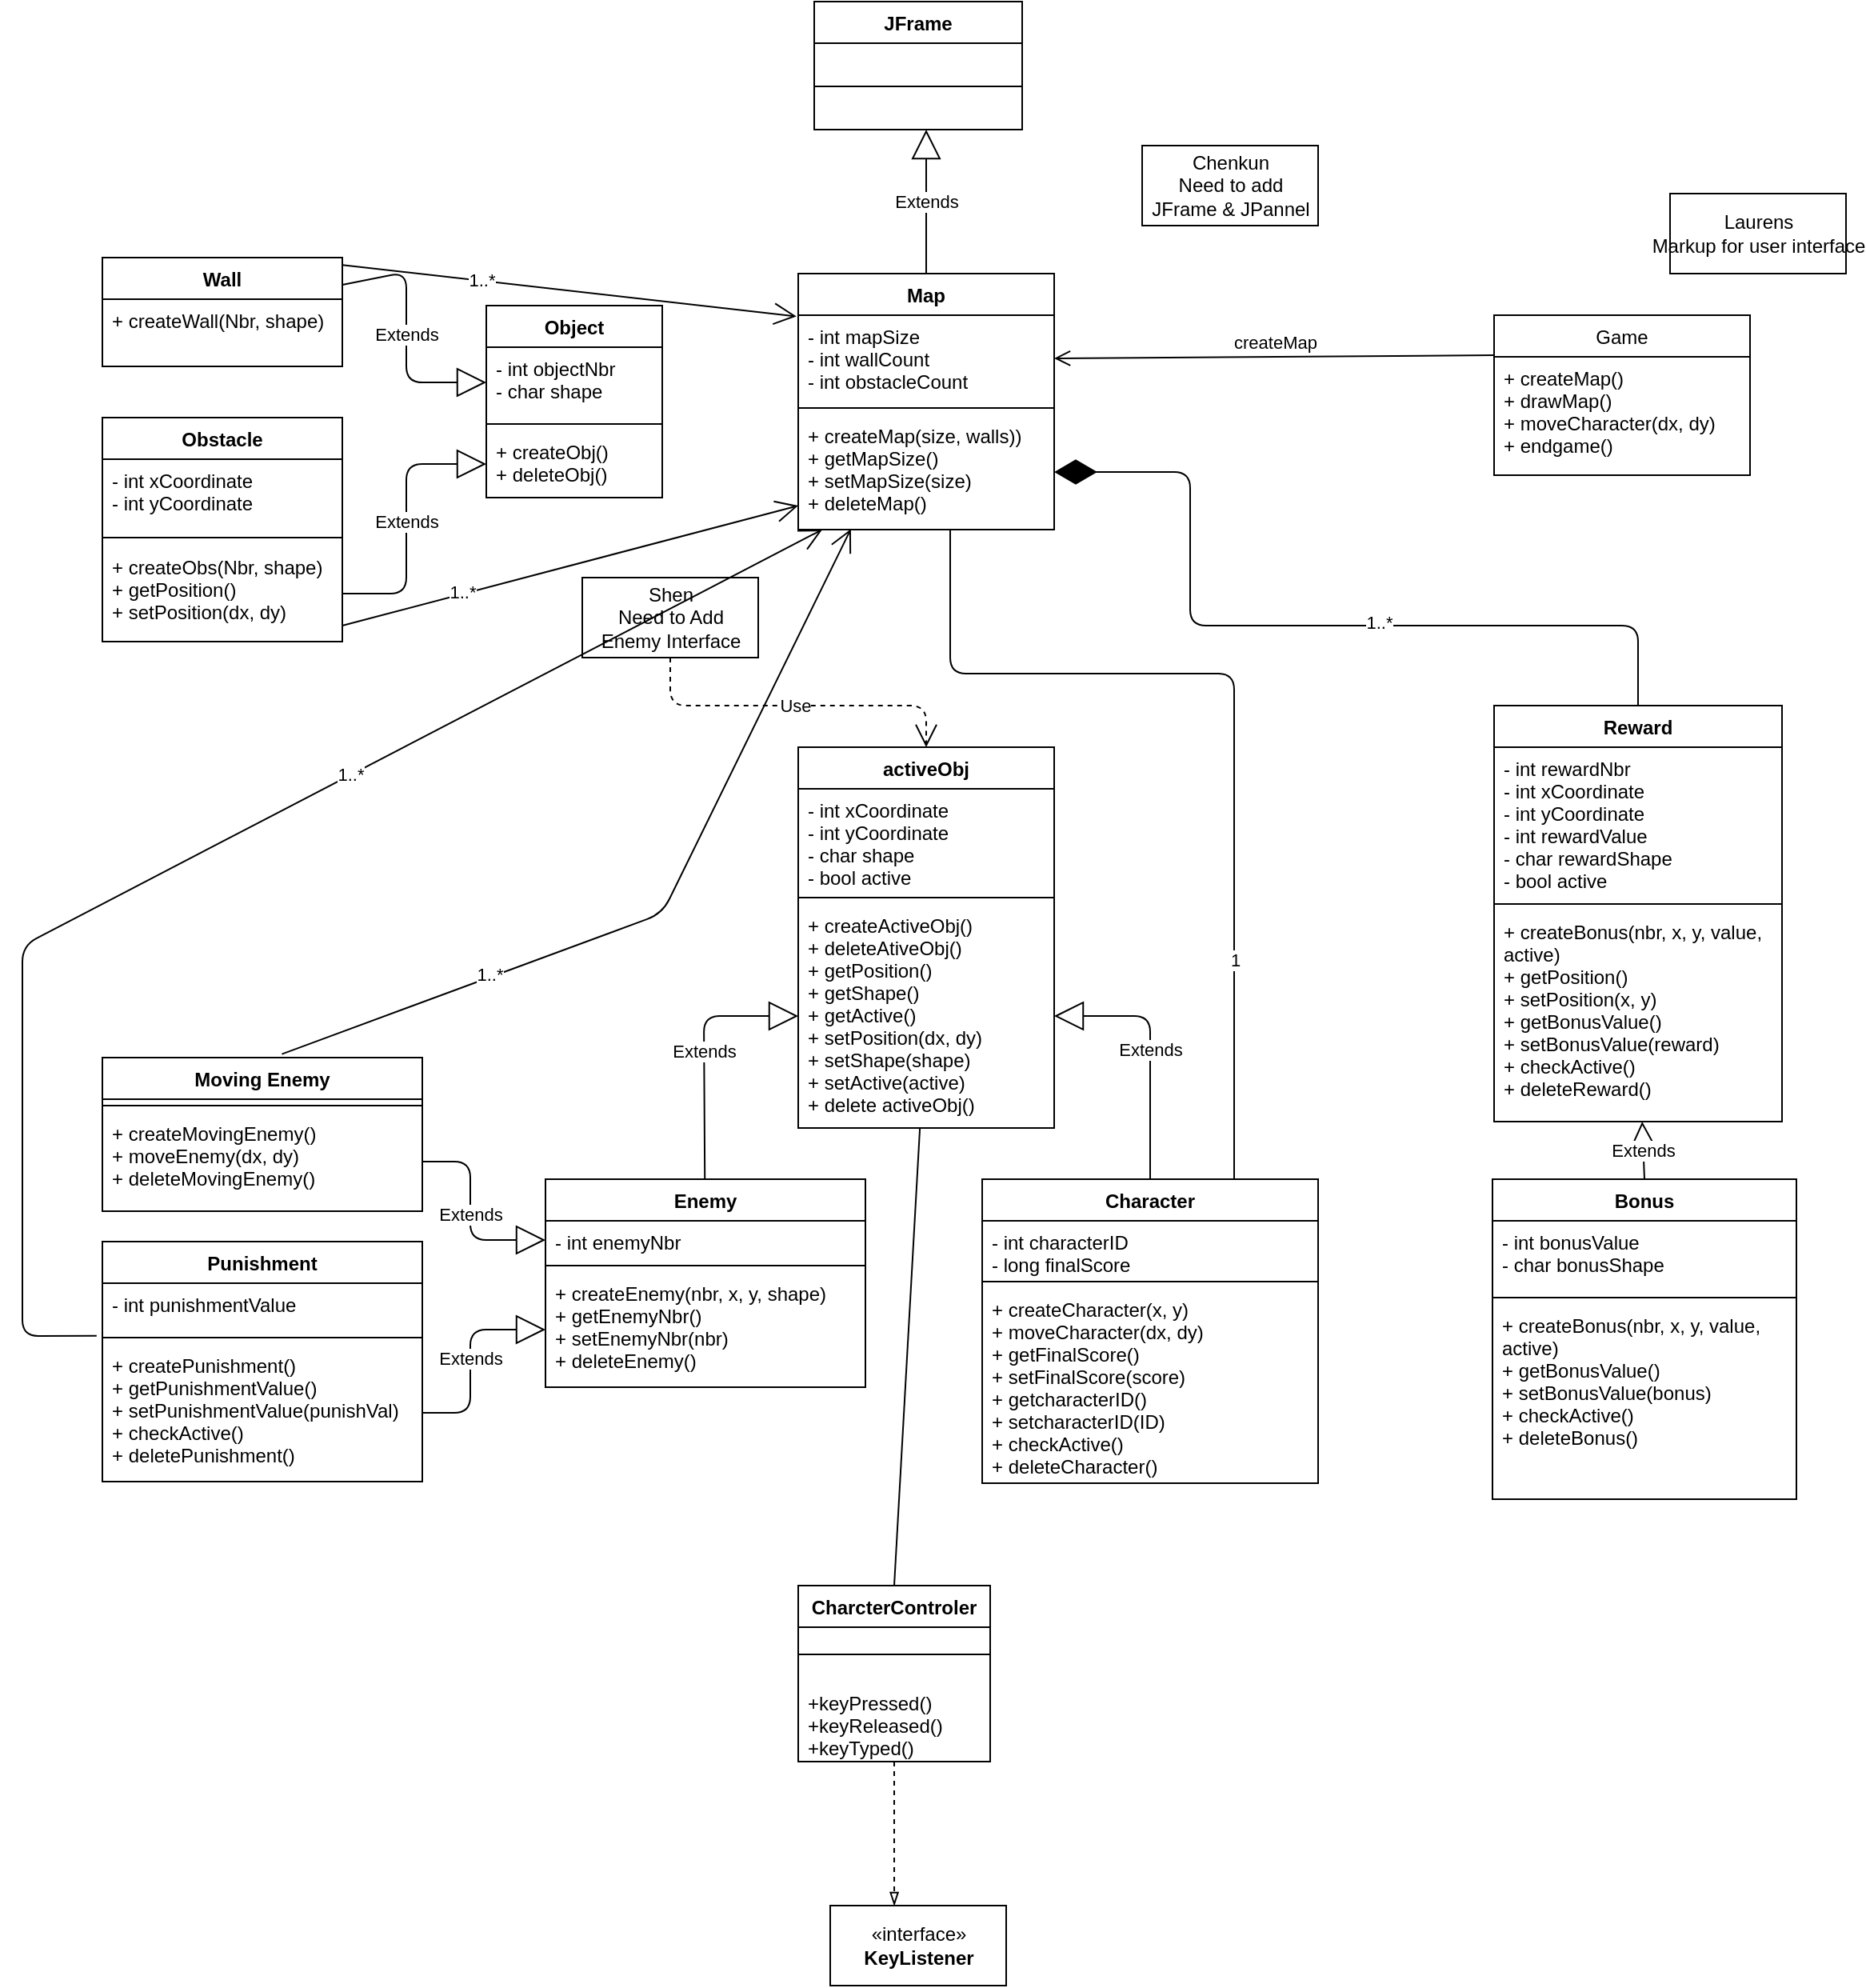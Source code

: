 <mxfile version="14.1.8" type="device" pages="3"><diagram name="Class Diagram" id="e7e014a7-5840-1c2e-5031-d8a46d1fe8dd"><mxGraphModel dx="2719" dy="1721" grid="1" gridSize="10" guides="1" tooltips="1" connect="1" arrows="1" fold="1" page="1" pageScale="1" pageWidth="1169" pageHeight="826" background="#ffffff" math="0" shadow="0"><root><mxCell id="0"/><mxCell id="1" parent="0"/><mxCell id="x0bmQfRMsFDAu_mOCBjh-41" value="Character" style="swimlane;fontStyle=1;align=center;verticalAlign=top;childLayout=stackLayout;horizontal=1;startSize=26;horizontalStack=0;resizeParent=1;resizeParentMax=0;resizeLast=0;collapsible=1;marginBottom=0;" parent="1" vertex="1"><mxGeometry x="560" y="616" width="210" height="190" as="geometry"/></mxCell><mxCell id="x0bmQfRMsFDAu_mOCBjh-42" value="- int characterID&#10;- long finalScore" style="text;strokeColor=none;fillColor=none;align=left;verticalAlign=top;spacingLeft=4;spacingRight=4;overflow=hidden;rotatable=0;points=[[0,0.5],[1,0.5]];portConstraint=eastwest;" parent="x0bmQfRMsFDAu_mOCBjh-41" vertex="1"><mxGeometry y="26" width="210" height="34" as="geometry"/></mxCell><mxCell id="x0bmQfRMsFDAu_mOCBjh-43" value="" style="line;strokeWidth=1;fillColor=none;align=left;verticalAlign=middle;spacingTop=-1;spacingLeft=3;spacingRight=3;rotatable=0;labelPosition=right;points=[];portConstraint=eastwest;" parent="x0bmQfRMsFDAu_mOCBjh-41" vertex="1"><mxGeometry y="60" width="210" height="8" as="geometry"/></mxCell><mxCell id="x0bmQfRMsFDAu_mOCBjh-44" value="+ createCharacter(x, y)&#10;+ moveCharacter(dx, dy)&#10;+ getFinalScore()&#10;+ setFinalScore(score)&#10;+ getcharacterID()&#10;+ setcharacterID(ID)&#10;+ checkActive()&#10;+ deleteCharacter()&#10;" style="text;strokeColor=none;fillColor=none;align=left;verticalAlign=top;spacingLeft=4;spacingRight=4;overflow=hidden;rotatable=0;points=[[0,0.5],[1,0.5]];portConstraint=eastwest;" parent="x0bmQfRMsFDAu_mOCBjh-41" vertex="1"><mxGeometry y="68" width="210" height="122" as="geometry"/></mxCell><mxCell id="x0bmQfRMsFDAu_mOCBjh-49" value="Map" style="swimlane;fontStyle=1;align=center;verticalAlign=top;childLayout=stackLayout;horizontal=1;startSize=26;horizontalStack=0;resizeParent=1;resizeParentMax=0;resizeLast=0;collapsible=1;marginBottom=0;" parent="1" vertex="1"><mxGeometry x="445" y="50" width="160" height="160" as="geometry"/></mxCell><mxCell id="x0bmQfRMsFDAu_mOCBjh-50" value="- int mapSize&#10;- int wallCount&#10;- int obstacleCount" style="text;strokeColor=none;fillColor=none;align=left;verticalAlign=top;spacingLeft=4;spacingRight=4;overflow=hidden;rotatable=0;points=[[0,0.5],[1,0.5]];portConstraint=eastwest;" parent="x0bmQfRMsFDAu_mOCBjh-49" vertex="1"><mxGeometry y="26" width="160" height="54" as="geometry"/></mxCell><mxCell id="x0bmQfRMsFDAu_mOCBjh-51" value="" style="line;strokeWidth=1;fillColor=none;align=left;verticalAlign=middle;spacingTop=-1;spacingLeft=3;spacingRight=3;rotatable=0;labelPosition=right;points=[];portConstraint=eastwest;" parent="x0bmQfRMsFDAu_mOCBjh-49" vertex="1"><mxGeometry y="80" width="160" height="8" as="geometry"/></mxCell><mxCell id="x0bmQfRMsFDAu_mOCBjh-52" value="+ createMap(size, walls))&#10;+ getMapSize()&#10;+ setMapSize(size)&#10;+ deleteMap()" style="text;strokeColor=none;fillColor=none;align=left;verticalAlign=top;spacingLeft=4;spacingRight=4;overflow=hidden;rotatable=0;points=[[0,0.5],[1,0.5]];portConstraint=eastwest;" parent="x0bmQfRMsFDAu_mOCBjh-49" vertex="1"><mxGeometry y="88" width="160" height="72" as="geometry"/></mxCell><mxCell id="x0bmQfRMsFDAu_mOCBjh-53" value="Enemy" style="swimlane;fontStyle=1;align=center;verticalAlign=top;childLayout=stackLayout;horizontal=1;startSize=26;horizontalStack=0;resizeParent=1;resizeParentMax=0;resizeLast=0;collapsible=1;marginBottom=0;" parent="1" vertex="1"><mxGeometry x="287" y="616" width="200" height="130" as="geometry"/></mxCell><mxCell id="x0bmQfRMsFDAu_mOCBjh-54" value="- int enemyNbr" style="text;strokeColor=none;fillColor=none;align=left;verticalAlign=top;spacingLeft=4;spacingRight=4;overflow=hidden;rotatable=0;points=[[0,0.5],[1,0.5]];portConstraint=eastwest;" parent="x0bmQfRMsFDAu_mOCBjh-53" vertex="1"><mxGeometry y="26" width="200" height="24" as="geometry"/></mxCell><mxCell id="x0bmQfRMsFDAu_mOCBjh-55" value="" style="line;strokeWidth=1;fillColor=none;align=left;verticalAlign=middle;spacingTop=-1;spacingLeft=3;spacingRight=3;rotatable=0;labelPosition=right;points=[];portConstraint=eastwest;" parent="x0bmQfRMsFDAu_mOCBjh-53" vertex="1"><mxGeometry y="50" width="200" height="8" as="geometry"/></mxCell><mxCell id="x0bmQfRMsFDAu_mOCBjh-56" value="+ createEnemy(nbr, x, y, shape)&#10;+ getEnemyNbr()&#10;+ setEnemyNbr(nbr)&#10;+ deleteEnemy()" style="text;strokeColor=none;fillColor=none;align=left;verticalAlign=top;spacingLeft=4;spacingRight=4;overflow=hidden;rotatable=0;points=[[0,0.5],[1,0.5]];portConstraint=eastwest;" parent="x0bmQfRMsFDAu_mOCBjh-53" vertex="1"><mxGeometry y="58" width="200" height="72" as="geometry"/></mxCell><mxCell id="x0bmQfRMsFDAu_mOCBjh-61" value="Bonus" style="swimlane;fontStyle=1;align=center;verticalAlign=top;childLayout=stackLayout;horizontal=1;startSize=26;horizontalStack=0;resizeParent=1;resizeParentMax=0;resizeLast=0;collapsible=1;marginBottom=0;" parent="1" vertex="1"><mxGeometry x="879" y="616" width="190" height="200" as="geometry"/></mxCell><mxCell id="x0bmQfRMsFDAu_mOCBjh-62" value="- int bonusValue&#10;- char bonusShape" style="text;strokeColor=none;fillColor=none;align=left;verticalAlign=top;spacingLeft=4;spacingRight=4;overflow=hidden;rotatable=0;points=[[0,0.5],[1,0.5]];portConstraint=eastwest;" parent="x0bmQfRMsFDAu_mOCBjh-61" vertex="1"><mxGeometry y="26" width="190" height="44" as="geometry"/></mxCell><mxCell id="x0bmQfRMsFDAu_mOCBjh-63" value="" style="line;strokeWidth=1;fillColor=none;align=left;verticalAlign=middle;spacingTop=-1;spacingLeft=3;spacingRight=3;rotatable=0;labelPosition=right;points=[];portConstraint=eastwest;" parent="x0bmQfRMsFDAu_mOCBjh-61" vertex="1"><mxGeometry y="70" width="190" height="8" as="geometry"/></mxCell><mxCell id="x0bmQfRMsFDAu_mOCBjh-64" value="+ createBonus(nbr, x, y, value, &#10;active)&#10;+ getBonusValue()&#10;+ setBonusValue(bonus)&#10;+ checkActive()&#10;+ deleteBonus()" style="text;strokeColor=none;fillColor=none;align=left;verticalAlign=top;spacingLeft=4;spacingRight=4;overflow=hidden;rotatable=0;points=[[0,0.5],[1,0.5]];portConstraint=eastwest;" parent="x0bmQfRMsFDAu_mOCBjh-61" vertex="1"><mxGeometry y="78" width="190" height="122" as="geometry"/></mxCell><mxCell id="x0bmQfRMsFDAu_mOCBjh-66" value="Reward" style="swimlane;fontStyle=1;align=center;verticalAlign=top;childLayout=stackLayout;horizontal=1;startSize=26;horizontalStack=0;resizeParent=1;resizeParentMax=0;resizeLast=0;collapsible=1;marginBottom=0;" parent="1" vertex="1"><mxGeometry x="880" y="320" width="180" height="260" as="geometry"/></mxCell><mxCell id="x0bmQfRMsFDAu_mOCBjh-67" value="- int rewardNbr&#10;- int xCoordinate&#10;- int yCoordinate&#10;- int rewardValue&#10;- char rewardShape&#10;- bool active" style="text;strokeColor=none;fillColor=none;align=left;verticalAlign=top;spacingLeft=4;spacingRight=4;overflow=hidden;rotatable=0;points=[[0,0.5],[1,0.5]];portConstraint=eastwest;" parent="x0bmQfRMsFDAu_mOCBjh-66" vertex="1"><mxGeometry y="26" width="180" height="94" as="geometry"/></mxCell><mxCell id="x0bmQfRMsFDAu_mOCBjh-68" value="" style="line;strokeWidth=1;fillColor=none;align=left;verticalAlign=middle;spacingTop=-1;spacingLeft=3;spacingRight=3;rotatable=0;labelPosition=right;points=[];portConstraint=eastwest;" parent="x0bmQfRMsFDAu_mOCBjh-66" vertex="1"><mxGeometry y="120" width="180" height="8" as="geometry"/></mxCell><mxCell id="x0bmQfRMsFDAu_mOCBjh-69" value="+ createBonus(nbr, x, y, value,&#10;active)&#10;+ getPosition()&#10;+ setPosition(x, y)&#10;+ getBonusValue()&#10;+ setBonusValue(reward)&#10;+ checkActive()&#10;+ deleteReward()" style="text;strokeColor=none;fillColor=none;align=left;verticalAlign=top;spacingLeft=4;spacingRight=4;overflow=hidden;rotatable=0;points=[[0,0.5],[1,0.5]];portConstraint=eastwest;" parent="x0bmQfRMsFDAu_mOCBjh-66" vertex="1"><mxGeometry y="128" width="180" height="132" as="geometry"/></mxCell><mxCell id="RIVVR5Ybn98_v1tKRhae-1" value="Punishment" style="swimlane;fontStyle=1;align=center;verticalAlign=top;childLayout=stackLayout;horizontal=1;startSize=26;horizontalStack=0;resizeParent=1;resizeParentMax=0;resizeLast=0;collapsible=1;marginBottom=0;" parent="1" vertex="1"><mxGeometry x="10" y="655" width="200" height="150" as="geometry"/></mxCell><mxCell id="RIVVR5Ybn98_v1tKRhae-2" value="- int punishmentValue" style="text;strokeColor=none;fillColor=none;align=left;verticalAlign=top;spacingLeft=4;spacingRight=4;overflow=hidden;rotatable=0;points=[[0,0.5],[1,0.5]];portConstraint=eastwest;" parent="RIVVR5Ybn98_v1tKRhae-1" vertex="1"><mxGeometry y="26" width="200" height="30" as="geometry"/></mxCell><mxCell id="RIVVR5Ybn98_v1tKRhae-3" value="" style="line;strokeWidth=1;fillColor=none;align=left;verticalAlign=middle;spacingTop=-1;spacingLeft=3;spacingRight=3;rotatable=0;labelPosition=right;points=[];portConstraint=eastwest;" parent="RIVVR5Ybn98_v1tKRhae-1" vertex="1"><mxGeometry y="56" width="200" height="8" as="geometry"/></mxCell><mxCell id="RIVVR5Ybn98_v1tKRhae-4" value="+ createPunishment()&#10;+ getPunishmentValue()&#10;+ setPunishmentValue(punishVal)&#10;+ checkActive()&#10;+ deletePunishment()" style="text;strokeColor=none;fillColor=none;align=left;verticalAlign=top;spacingLeft=4;spacingRight=4;overflow=hidden;rotatable=0;points=[[0,0.5],[1,0.5]];portConstraint=eastwest;" parent="RIVVR5Ybn98_v1tKRhae-1" vertex="1"><mxGeometry y="64" width="200" height="86" as="geometry"/></mxCell><mxCell id="RIVVR5Ybn98_v1tKRhae-5" value="Wall" style="swimlane;fontStyle=1;align=center;verticalAlign=top;childLayout=stackLayout;horizontal=1;startSize=26;horizontalStack=0;resizeParent=1;resizeParentMax=0;resizeLast=0;collapsible=1;marginBottom=0;" parent="1" vertex="1"><mxGeometry x="10" y="40" width="150" height="68" as="geometry"/></mxCell><mxCell id="RIVVR5Ybn98_v1tKRhae-8" value="+ createWall(Nbr, shape)" style="text;strokeColor=none;fillColor=none;align=left;verticalAlign=top;spacingLeft=4;spacingRight=4;overflow=hidden;rotatable=0;points=[[0,0.5],[1,0.5]];portConstraint=eastwest;" parent="RIVVR5Ybn98_v1tKRhae-5" vertex="1"><mxGeometry y="26" width="150" height="42" as="geometry"/></mxCell><mxCell id="MtXeWEQCmz22e3HkAg9d-1" value="Obstacle" style="swimlane;fontStyle=1;align=center;verticalAlign=top;childLayout=stackLayout;horizontal=1;startSize=26;horizontalStack=0;resizeParent=1;resizeParentMax=0;resizeLast=0;collapsible=1;marginBottom=0;" parent="1" vertex="1"><mxGeometry x="10" y="140" width="150" height="140" as="geometry"/></mxCell><mxCell id="MtXeWEQCmz22e3HkAg9d-2" value="- int xCoordinate&#10;- int yCoordinate" style="text;strokeColor=none;fillColor=none;align=left;verticalAlign=top;spacingLeft=4;spacingRight=4;overflow=hidden;rotatable=0;points=[[0,0.5],[1,0.5]];portConstraint=eastwest;" parent="MtXeWEQCmz22e3HkAg9d-1" vertex="1"><mxGeometry y="26" width="150" height="44" as="geometry"/></mxCell><mxCell id="MtXeWEQCmz22e3HkAg9d-3" value="" style="line;strokeWidth=1;fillColor=none;align=left;verticalAlign=middle;spacingTop=-1;spacingLeft=3;spacingRight=3;rotatable=0;labelPosition=right;points=[];portConstraint=eastwest;" parent="MtXeWEQCmz22e3HkAg9d-1" vertex="1"><mxGeometry y="70" width="150" height="10" as="geometry"/></mxCell><mxCell id="MtXeWEQCmz22e3HkAg9d-4" value="+ createObs(Nbr, shape)&#10;+ getPosition()&#10;+ setPosition(dx, dy)&#10;" style="text;strokeColor=none;fillColor=none;align=left;verticalAlign=top;spacingLeft=4;spacingRight=4;overflow=hidden;rotatable=0;points=[[0,0.5],[1,0.5]];portConstraint=eastwest;" parent="MtXeWEQCmz22e3HkAg9d-1" vertex="1"><mxGeometry y="80" width="150" height="60" as="geometry"/></mxCell><mxCell id="scD0vBdgIzARHNGNuk6c-1" value="Moving Enemy" style="swimlane;fontStyle=1;align=center;verticalAlign=top;childLayout=stackLayout;horizontal=1;startSize=26;horizontalStack=0;resizeParent=1;resizeParentMax=0;resizeLast=0;collapsible=1;marginBottom=0;" parent="1" vertex="1"><mxGeometry x="10" y="540" width="200" height="96" as="geometry"/></mxCell><mxCell id="scD0vBdgIzARHNGNuk6c-3" value="" style="line;strokeWidth=1;fillColor=none;align=left;verticalAlign=middle;spacingTop=-1;spacingLeft=3;spacingRight=3;rotatable=0;labelPosition=right;points=[];portConstraint=eastwest;" parent="scD0vBdgIzARHNGNuk6c-1" vertex="1"><mxGeometry y="26" width="200" height="8" as="geometry"/></mxCell><mxCell id="scD0vBdgIzARHNGNuk6c-4" value="+ createMovingEnemy()&#10;+ moveEnemy(dx, dy)&#10;+ deleteMovingEnemy()" style="text;strokeColor=none;fillColor=none;align=left;verticalAlign=top;spacingLeft=4;spacingRight=4;overflow=hidden;rotatable=0;points=[[0,0.5],[1,0.5]];portConstraint=eastwest;" parent="scD0vBdgIzARHNGNuk6c-1" vertex="1"><mxGeometry y="34" width="200" height="62" as="geometry"/></mxCell><mxCell id="scD0vBdgIzARHNGNuk6c-6" value="Extends" style="endArrow=block;endSize=16;endFill=0;html=1;exitX=1;exitY=0.5;exitDx=0;exitDy=0;entryX=0;entryY=0.5;entryDx=0;entryDy=0;" parent="1" source="RIVVR5Ybn98_v1tKRhae-4" target="x0bmQfRMsFDAu_mOCBjh-56" edge="1"><mxGeometry width="160" relative="1" as="geometry"><mxPoint x="490" y="565" as="sourcePoint"/><mxPoint x="650" y="565" as="targetPoint"/><Array as="points"><mxPoint x="240" y="762"/><mxPoint x="240" y="710"/></Array></mxGeometry></mxCell><mxCell id="scD0vBdgIzARHNGNuk6c-7" value="Extends" style="endArrow=block;endSize=16;endFill=0;html=1;exitX=1;exitY=0.5;exitDx=0;exitDy=0;entryX=0;entryY=0.5;entryDx=0;entryDy=0;" parent="1" source="scD0vBdgIzARHNGNuk6c-4" target="x0bmQfRMsFDAu_mOCBjh-54" edge="1"><mxGeometry width="160" relative="1" as="geometry"><mxPoint x="210" y="488" as="sourcePoint"/><mxPoint x="410" y="365.0" as="targetPoint"/><Array as="points"><mxPoint x="240" y="605"/><mxPoint x="240" y="654"/></Array></mxGeometry></mxCell><mxCell id="scD0vBdgIzARHNGNuk6c-11" value="Extends" style="endArrow=block;endSize=16;endFill=0;html=1;exitX=0.5;exitY=0;exitDx=0;exitDy=0;" parent="1" source="x0bmQfRMsFDAu_mOCBjh-61" target="x0bmQfRMsFDAu_mOCBjh-69" edge="1"><mxGeometry width="160" relative="1" as="geometry"><mxPoint x="490" y="630" as="sourcePoint"/><mxPoint x="650" y="630" as="targetPoint"/></mxGeometry></mxCell><mxCell id="scD0vBdgIzARHNGNuk6c-18" value="" style="endArrow=diamondThin;endFill=1;endSize=24;html=1;exitX=0.5;exitY=0;exitDx=0;exitDy=0;entryX=1;entryY=0.5;entryDx=0;entryDy=0;" parent="1" source="x0bmQfRMsFDAu_mOCBjh-66" target="x0bmQfRMsFDAu_mOCBjh-52" edge="1"><mxGeometry width="160" relative="1" as="geometry"><mxPoint x="330" y="490" as="sourcePoint"/><mxPoint x="330" y="220" as="targetPoint"/><Array as="points"><mxPoint x="970" y="270"/><mxPoint x="690" y="270"/><mxPoint x="690" y="174"/></Array></mxGeometry></mxCell><mxCell id="oaRdijwVBmq-z1m-6wFn-3" value="1..*" style="edgeLabel;html=1;align=center;verticalAlign=middle;resizable=0;points=[];" vertex="1" connectable="0" parent="scD0vBdgIzARHNGNuk6c-18"><mxGeometry x="-0.171" y="-2" relative="1" as="geometry"><mxPoint as="offset"/></mxGeometry></mxCell><mxCell id="scD0vBdgIzARHNGNuk6c-25" value="Game" style="swimlane;fontStyle=0;childLayout=stackLayout;horizontal=1;startSize=26;fillColor=none;horizontalStack=0;resizeParent=1;resizeParentMax=0;resizeLast=0;collapsible=1;marginBottom=0;" parent="1" vertex="1"><mxGeometry x="880" y="76" width="160" height="100" as="geometry"/></mxCell><mxCell id="scD0vBdgIzARHNGNuk6c-26" value="+ createMap()&#10;+ drawMap()&#10;+ moveCharacter(dx, dy)&#10;+ endgame()" style="text;strokeColor=none;fillColor=none;align=left;verticalAlign=top;spacingLeft=4;spacingRight=4;overflow=hidden;rotatable=0;points=[[0,0.5],[1,0.5]];portConstraint=eastwest;" parent="scD0vBdgIzARHNGNuk6c-25" vertex="1"><mxGeometry y="26" width="160" height="74" as="geometry"/></mxCell><mxCell id="LgMwd59C0Gr-nT2EG8UQ-5" value="Shen&lt;br&gt;Need to Add&lt;br&gt;Enemy Interface" style="html=1;" parent="1" vertex="1"><mxGeometry x="310" y="240" width="110" height="50" as="geometry"/></mxCell><mxCell id="LgMwd59C0Gr-nT2EG8UQ-6" value="Use" style="endArrow=open;endSize=12;dashed=1;html=1;exitX=0.5;exitY=1;exitDx=0;exitDy=0;entryX=0.5;entryY=0;entryDx=0;entryDy=0;" parent="1" source="LgMwd59C0Gr-nT2EG8UQ-5" target="uAevMPuKme8kmIr7tywy-8" edge="1"><mxGeometry width="160" relative="1" as="geometry"><mxPoint x="470" y="290" as="sourcePoint"/><mxPoint x="630" y="290" as="targetPoint"/><Array as="points"><mxPoint x="365" y="320"/><mxPoint x="525" y="320"/></Array></mxGeometry></mxCell><mxCell id="3zL8nobzFx9zVrFEnt8c-2" value="createMap" style="html=1;verticalAlign=bottom;endArrow=open;endSize=8;entryX=1;entryY=0.5;entryDx=0;entryDy=0;exitX=0;exitY=0.25;exitDx=0;exitDy=0;" parent="1" source="scD0vBdgIzARHNGNuk6c-25" target="x0bmQfRMsFDAu_mOCBjh-50" edge="1"><mxGeometry relative="1" as="geometry"><mxPoint x="530" y="310" as="sourcePoint"/><mxPoint x="450" y="310" as="targetPoint"/></mxGeometry></mxCell><mxCell id="3zL8nobzFx9zVrFEnt8c-6" value="Chenkun&lt;br&gt;Need to add&lt;br&gt;JFrame &amp;amp; JPannel" style="html=1;" parent="1" vertex="1"><mxGeometry x="660" y="-30" width="110" height="50" as="geometry"/></mxCell><mxCell id="3zL8nobzFx9zVrFEnt8c-10" value="Laurens&lt;br&gt;Markup for user interface" style="html=1;" parent="1" vertex="1"><mxGeometry x="990" width="110" height="50" as="geometry"/></mxCell><mxCell id="uAevMPuKme8kmIr7tywy-2" value="Object" style="swimlane;fontStyle=1;align=center;verticalAlign=top;childLayout=stackLayout;horizontal=1;startSize=26;horizontalStack=0;resizeParent=1;resizeParentMax=0;resizeLast=0;collapsible=1;marginBottom=0;" parent="1" vertex="1"><mxGeometry x="250" y="70" width="110" height="120" as="geometry"/></mxCell><mxCell id="uAevMPuKme8kmIr7tywy-3" value="- int objectNbr&#10;- char shape" style="text;strokeColor=none;fillColor=none;align=left;verticalAlign=top;spacingLeft=4;spacingRight=4;overflow=hidden;rotatable=0;points=[[0,0.5],[1,0.5]];portConstraint=eastwest;" parent="uAevMPuKme8kmIr7tywy-2" vertex="1"><mxGeometry y="26" width="110" height="44" as="geometry"/></mxCell><mxCell id="uAevMPuKme8kmIr7tywy-4" value="" style="line;strokeWidth=1;fillColor=none;align=left;verticalAlign=middle;spacingTop=-1;spacingLeft=3;spacingRight=3;rotatable=0;labelPosition=right;points=[];portConstraint=eastwest;" parent="uAevMPuKme8kmIr7tywy-2" vertex="1"><mxGeometry y="70" width="110" height="8" as="geometry"/></mxCell><mxCell id="uAevMPuKme8kmIr7tywy-5" value="+ createObj()&#10;+ deleteObj()" style="text;strokeColor=none;fillColor=none;align=left;verticalAlign=top;spacingLeft=4;spacingRight=4;overflow=hidden;rotatable=0;points=[[0,0.5],[1,0.5]];portConstraint=eastwest;" parent="uAevMPuKme8kmIr7tywy-2" vertex="1"><mxGeometry y="78" width="110" height="42" as="geometry"/></mxCell><mxCell id="uAevMPuKme8kmIr7tywy-8" value="activeObj" style="swimlane;fontStyle=1;align=center;verticalAlign=top;childLayout=stackLayout;horizontal=1;startSize=26;horizontalStack=0;resizeParent=1;resizeParentMax=0;resizeLast=0;collapsible=1;marginBottom=0;" parent="1" vertex="1"><mxGeometry x="445" y="346" width="160" height="238" as="geometry"/></mxCell><mxCell id="uAevMPuKme8kmIr7tywy-9" value="- int xCoordinate&#10;- int yCoordinate&#10;- char shape&#10;- bool active" style="text;strokeColor=none;fillColor=none;align=left;verticalAlign=top;spacingLeft=4;spacingRight=4;overflow=hidden;rotatable=0;points=[[0,0.5],[1,0.5]];portConstraint=eastwest;" parent="uAevMPuKme8kmIr7tywy-8" vertex="1"><mxGeometry y="26" width="160" height="64" as="geometry"/></mxCell><mxCell id="uAevMPuKme8kmIr7tywy-10" value="" style="line;strokeWidth=1;fillColor=none;align=left;verticalAlign=middle;spacingTop=-1;spacingLeft=3;spacingRight=3;rotatable=0;labelPosition=right;points=[];portConstraint=eastwest;" parent="uAevMPuKme8kmIr7tywy-8" vertex="1"><mxGeometry y="90" width="160" height="8" as="geometry"/></mxCell><mxCell id="uAevMPuKme8kmIr7tywy-11" value="+ createActiveObj()&#10;+ deleteAtiveObj()&#10;+ getPosition()&#10;+ getShape()&#10;+ getActive()&#10;+ setPosition(dx, dy)&#10;+ setShape(shape)&#10;+ setActive(active)&#10;+ delete activeObj()" style="text;strokeColor=none;fillColor=none;align=left;verticalAlign=top;spacingLeft=4;spacingRight=4;overflow=hidden;rotatable=0;points=[[0,0.5],[1,0.5]];portConstraint=eastwest;" parent="uAevMPuKme8kmIr7tywy-8" vertex="1"><mxGeometry y="98" width="160" height="140" as="geometry"/></mxCell><mxCell id="uAevMPuKme8kmIr7tywy-13" value="Extends" style="endArrow=block;endSize=16;endFill=0;html=1;exitX=1;exitY=0.25;exitDx=0;exitDy=0;entryX=0;entryY=0.5;entryDx=0;entryDy=0;" parent="1" source="RIVVR5Ybn98_v1tKRhae-5" target="uAevMPuKme8kmIr7tywy-3" edge="1"><mxGeometry width="160" relative="1" as="geometry"><mxPoint x="190" y="20.0" as="sourcePoint"/><mxPoint x="270" y="100.0" as="targetPoint"/><Array as="points"><mxPoint x="200" y="49"/><mxPoint x="200" y="118"/></Array></mxGeometry></mxCell><mxCell id="uAevMPuKme8kmIr7tywy-14" value="Extends" style="endArrow=block;endSize=16;endFill=0;html=1;exitX=1;exitY=0.5;exitDx=0;exitDy=0;entryX=0;entryY=0.5;entryDx=0;entryDy=0;" parent="1" source="MtXeWEQCmz22e3HkAg9d-4" target="uAevMPuKme8kmIr7tywy-5" edge="1"><mxGeometry width="160" relative="1" as="geometry"><mxPoint x="170" y="95" as="sourcePoint"/><mxPoint x="270" y="128" as="targetPoint"/><Array as="points"><mxPoint x="200" y="250"/><mxPoint x="200" y="169"/></Array></mxGeometry></mxCell><mxCell id="uAevMPuKme8kmIr7tywy-15" value="Extends" style="endArrow=block;endSize=16;endFill=0;html=1;entryX=0;entryY=0.5;entryDx=0;entryDy=0;" parent="1" source="x0bmQfRMsFDAu_mOCBjh-53" target="uAevMPuKme8kmIr7tywy-11" edge="1"><mxGeometry width="160" relative="1" as="geometry"><mxPoint x="360" y="631" as="sourcePoint"/><mxPoint x="410" y="543.0" as="targetPoint"/><Array as="points"><mxPoint x="386" y="514"/></Array></mxGeometry></mxCell><mxCell id="uAevMPuKme8kmIr7tywy-17" value="Extends" style="endArrow=block;endSize=16;endFill=0;html=1;entryX=1;entryY=0.5;entryDx=0;entryDy=0;exitX=0.5;exitY=0;exitDx=0;exitDy=0;" parent="1" source="x0bmQfRMsFDAu_mOCBjh-41" target="uAevMPuKme8kmIr7tywy-11" edge="1"><mxGeometry width="160" relative="1" as="geometry"><mxPoint x="730.641" y="596" as="sourcePoint"/><mxPoint x="789" y="480" as="targetPoint"/><Array as="points"><mxPoint x="665" y="514"/></Array></mxGeometry></mxCell><mxCell id="uAevMPuKme8kmIr7tywy-18" value="" style="endArrow=none;html=1;edgeStyle=orthogonalEdgeStyle;entryX=0.75;entryY=0;entryDx=0;entryDy=0;" parent="1" source="x0bmQfRMsFDAu_mOCBjh-52" target="x0bmQfRMsFDAu_mOCBjh-41" edge="1"><mxGeometry relative="1" as="geometry"><mxPoint x="620" y="290" as="sourcePoint"/><mxPoint x="810" y="360" as="targetPoint"/><Array as="points"><mxPoint x="540" y="300"/><mxPoint x="717" y="300"/></Array></mxGeometry></mxCell><mxCell id="oaRdijwVBmq-z1m-6wFn-2" value="1" style="edgeLabel;html=1;align=center;verticalAlign=middle;resizable=0;points=[];" vertex="1" connectable="0" parent="uAevMPuKme8kmIr7tywy-18"><mxGeometry x="0.528" relative="1" as="geometry"><mxPoint as="offset"/></mxGeometry></mxCell><mxCell id="oaRdijwVBmq-z1m-6wFn-7" value="" style="endArrow=open;endFill=1;endSize=12;html=1;entryX=-0.007;entryY=0.013;entryDx=0;entryDy=0;entryPerimeter=0;" edge="1" parent="1" target="x0bmQfRMsFDAu_mOCBjh-50"><mxGeometry width="160" relative="1" as="geometry"><mxPoint x="160" y="44.66" as="sourcePoint"/><mxPoint x="320" y="44.66" as="targetPoint"/></mxGeometry></mxCell><mxCell id="oaRdijwVBmq-z1m-6wFn-9" value="1..*" style="edgeLabel;html=1;align=center;verticalAlign=middle;resizable=0;points=[];" vertex="1" connectable="0" parent="oaRdijwVBmq-z1m-6wFn-7"><mxGeometry x="-0.389" y="1" relative="1" as="geometry"><mxPoint as="offset"/></mxGeometry></mxCell><mxCell id="oaRdijwVBmq-z1m-6wFn-8" value="" style="endArrow=open;endFill=1;endSize=12;html=1;" edge="1" parent="1" target="x0bmQfRMsFDAu_mOCBjh-52"><mxGeometry width="160" relative="1" as="geometry"><mxPoint x="160" y="270" as="sourcePoint"/><mxPoint x="320" y="270" as="targetPoint"/></mxGeometry></mxCell><mxCell id="oaRdijwVBmq-z1m-6wFn-10" value="1..*" style="edgeLabel;html=1;align=center;verticalAlign=middle;resizable=0;points=[];" vertex="1" connectable="0" parent="oaRdijwVBmq-z1m-6wFn-8"><mxGeometry x="-0.471" y="1" relative="1" as="geometry"><mxPoint as="offset"/></mxGeometry></mxCell><mxCell id="oaRdijwVBmq-z1m-6wFn-11" value="JFrame" style="swimlane;fontStyle=1;align=center;verticalAlign=top;childLayout=stackLayout;horizontal=1;startSize=26;horizontalStack=0;resizeParent=1;resizeParentMax=0;resizeLast=0;collapsible=1;marginBottom=0;" vertex="1" parent="1"><mxGeometry x="455" y="-120" width="130" height="80" as="geometry"/></mxCell><mxCell id="oaRdijwVBmq-z1m-6wFn-13" value="" style="line;strokeWidth=1;fillColor=none;align=left;verticalAlign=middle;spacingTop=-1;spacingLeft=3;spacingRight=3;rotatable=0;labelPosition=right;points=[];portConstraint=eastwest;" vertex="1" parent="oaRdijwVBmq-z1m-6wFn-11"><mxGeometry y="26" width="130" height="54" as="geometry"/></mxCell><mxCell id="oaRdijwVBmq-z1m-6wFn-25" value="Extends" style="endArrow=block;endSize=16;endFill=0;html=1;exitX=0.5;exitY=0;exitDx=0;exitDy=0;" edge="1" parent="1" source="x0bmQfRMsFDAu_mOCBjh-49"><mxGeometry width="160" relative="1" as="geometry"><mxPoint x="700" y="-100" as="sourcePoint"/><mxPoint x="525" y="-40" as="targetPoint"/></mxGeometry></mxCell><mxCell id="oaRdijwVBmq-z1m-6wFn-26" value="" style="endArrow=open;endFill=1;endSize=12;html=1;exitX=0.561;exitY=-0.023;exitDx=0;exitDy=0;exitPerimeter=0;entryX=0.206;entryY=0.994;entryDx=0;entryDy=0;entryPerimeter=0;" edge="1" parent="1" source="scD0vBdgIzARHNGNuk6c-1" target="x0bmQfRMsFDAu_mOCBjh-52"><mxGeometry width="160" relative="1" as="geometry"><mxPoint x="310" y="510" as="sourcePoint"/><mxPoint x="470" y="510" as="targetPoint"/><Array as="points"><mxPoint x="360" y="450"/></Array></mxGeometry></mxCell><mxCell id="oaRdijwVBmq-z1m-6wFn-29" value="1..*" style="edgeLabel;html=1;align=center;verticalAlign=middle;resizable=0;points=[];" vertex="1" connectable="0" parent="oaRdijwVBmq-z1m-6wFn-26"><mxGeometry x="-0.464" y="3" relative="1" as="geometry"><mxPoint y="1" as="offset"/></mxGeometry></mxCell><mxCell id="oaRdijwVBmq-z1m-6wFn-27" value="" style="endArrow=open;endFill=1;endSize=12;html=1;exitX=-0.018;exitY=1.094;exitDx=0;exitDy=0;exitPerimeter=0;entryX=0.094;entryY=1;entryDx=0;entryDy=0;entryPerimeter=0;" edge="1" parent="1" source="RIVVR5Ybn98_v1tKRhae-2" target="x0bmQfRMsFDAu_mOCBjh-52"><mxGeometry width="160" relative="1" as="geometry"><mxPoint x="-130" y="700" as="sourcePoint"/><mxPoint x="160" y="340" as="targetPoint"/><Array as="points"><mxPoint x="-40" y="714"/><mxPoint x="-40" y="470"/></Array></mxGeometry></mxCell><mxCell id="oaRdijwVBmq-z1m-6wFn-28" value="1..*" style="edgeLabel;html=1;align=center;verticalAlign=middle;resizable=0;points=[];" vertex="1" connectable="0" parent="oaRdijwVBmq-z1m-6wFn-27"><mxGeometry x="0.221" y="1" relative="1" as="geometry"><mxPoint as="offset"/></mxGeometry></mxCell><mxCell id="oaRdijwVBmq-z1m-6wFn-30" value="«interface»&lt;br&gt;&lt;b&gt;KeyListener&lt;/b&gt;" style="html=1;" vertex="1" parent="1"><mxGeometry x="465" y="1070" width="110" height="50" as="geometry"/></mxCell><mxCell id="oaRdijwVBmq-z1m-6wFn-36" value="&lt;br&gt;" style="text;html=1;align=center;verticalAlign=middle;resizable=0;points=[];autosize=1;" vertex="1" parent="1"><mxGeometry x="515" y="940" width="20" height="20" as="geometry"/></mxCell><mxCell id="oaRdijwVBmq-z1m-6wFn-43" style="edgeStyle=orthogonalEdgeStyle;rounded=0;orthogonalLoop=1;jettySize=auto;html=1;entryX=0.364;entryY=0;entryDx=0;entryDy=0;entryPerimeter=0;endArrow=blockThin;endFill=0;dashed=1;" edge="1" parent="1" source="oaRdijwVBmq-z1m-6wFn-37" target="oaRdijwVBmq-z1m-6wFn-30"><mxGeometry relative="1" as="geometry"><Array as="points"><mxPoint x="505" y="1030"/><mxPoint x="505" y="1030"/></Array></mxGeometry></mxCell><mxCell id="oaRdijwVBmq-z1m-6wFn-37" value="CharcterControler" style="swimlane;fontStyle=1;align=center;verticalAlign=top;childLayout=stackLayout;horizontal=1;startSize=26;horizontalStack=0;resizeParent=1;resizeParentMax=0;resizeLast=0;collapsible=1;marginBottom=0;" vertex="1" parent="1"><mxGeometry x="445" y="870" width="120" height="110" as="geometry"/></mxCell><mxCell id="oaRdijwVBmq-z1m-6wFn-39" value="" style="line;strokeWidth=1;fillColor=none;align=left;verticalAlign=middle;spacingTop=-1;spacingLeft=3;spacingRight=3;rotatable=0;labelPosition=right;points=[];portConstraint=eastwest;" vertex="1" parent="oaRdijwVBmq-z1m-6wFn-37"><mxGeometry y="26" width="120" height="34" as="geometry"/></mxCell><mxCell id="oaRdijwVBmq-z1m-6wFn-40" value="+keyPressed()&#10;+keyReleased()&#10;+keyTyped()&#10;" style="text;strokeColor=none;fillColor=none;align=left;verticalAlign=top;spacingLeft=4;spacingRight=4;overflow=hidden;rotatable=0;points=[[0,0.5],[1,0.5]];portConstraint=eastwest;" vertex="1" parent="oaRdijwVBmq-z1m-6wFn-37"><mxGeometry y="60" width="120" height="50" as="geometry"/></mxCell><mxCell id="oaRdijwVBmq-z1m-6wFn-42" value="" style="endArrow=none;html=1;exitX=0.5;exitY=0;exitDx=0;exitDy=0;" edge="1" parent="1" source="oaRdijwVBmq-z1m-6wFn-37" target="uAevMPuKme8kmIr7tywy-11"><mxGeometry width="50" height="50" relative="1" as="geometry"><mxPoint x="490" y="620" as="sourcePoint"/><mxPoint x="540" y="570" as="targetPoint"/></mxGeometry></mxCell></root></mxGraphModel></diagram><diagram id="ML4aj7rDJoTWtJMAUBJO" name="State Diagram"><mxGraphModel dx="1024" dy="592" grid="1" gridSize="10" guides="1" tooltips="1" connect="1" arrows="1" fold="1" page="1" pageScale="1" pageWidth="850" pageHeight="1100" math="0" shadow="0"><root><mxCell id="zc-nrAEhuRI09q31vqky-0"/><mxCell id="zc-nrAEhuRI09q31vqky-1" parent="zc-nrAEhuRI09q31vqky-0"/><mxCell id="KcydGjuc9Xkd6YpR7TTv-0" value="Menu Screen" style="html=1;" parent="zc-nrAEhuRI09q31vqky-1" vertex="1"><mxGeometry x="400" y="320" width="110" height="50" as="geometry"/></mxCell><mxCell id="KcydGjuc9Xkd6YpR7TTv-2" value="Game Screen" style="html=1;" parent="zc-nrAEhuRI09q31vqky-1" vertex="1"><mxGeometry x="400" y="440" width="110" height="50" as="geometry"/></mxCell><mxCell id="KcydGjuc9Xkd6YpR7TTv-3" value="Pause Screen" style="html=1;" parent="zc-nrAEhuRI09q31vqky-1" vertex="1"><mxGeometry x="560" y="440" width="110" height="50" as="geometry"/></mxCell><mxCell id="KcydGjuc9Xkd6YpR7TTv-7" value="" style="endArrow=classic;html=1;entryX=0;entryY=0.25;entryDx=0;entryDy=0;exitX=1;exitY=0.25;exitDx=0;exitDy=0;" parent="zc-nrAEhuRI09q31vqky-1" source="KcydGjuc9Xkd6YpR7TTv-2" target="KcydGjuc9Xkd6YpR7TTv-3" edge="1"><mxGeometry width="50" height="50" relative="1" as="geometry"><mxPoint x="430" y="510" as="sourcePoint"/><mxPoint x="480" y="460" as="targetPoint"/></mxGeometry></mxCell><mxCell id="KcydGjuc9Xkd6YpR7TTv-8" value="" style="endArrow=classic;html=1;exitX=0.5;exitY=1;exitDx=0;exitDy=0;entryX=0.5;entryY=0;entryDx=0;entryDy=0;" parent="zc-nrAEhuRI09q31vqky-1" source="KcydGjuc9Xkd6YpR7TTv-0" target="KcydGjuc9Xkd6YpR7TTv-2" edge="1"><mxGeometry width="50" height="50" relative="1" as="geometry"><mxPoint x="430" y="510" as="sourcePoint"/><mxPoint x="480" y="460" as="targetPoint"/></mxGeometry></mxCell><mxCell id="KcydGjuc9Xkd6YpR7TTv-10" value="Game Over Waiting&lt;br&gt;Screen" style="html=1;" parent="zc-nrAEhuRI09q31vqky-1" vertex="1"><mxGeometry x="400" y="560" width="110" height="50" as="geometry"/></mxCell><mxCell id="KcydGjuc9Xkd6YpR7TTv-11" value="Win Waiting Screen" style="html=1;" parent="zc-nrAEhuRI09q31vqky-1" vertex="1"><mxGeometry x="240" y="440" width="110" height="50" as="geometry"/></mxCell><mxCell id="KcydGjuc9Xkd6YpR7TTv-17" value="" style="endArrow=classic;html=1;exitX=0.25;exitY=0;exitDx=0;exitDy=0;entryX=0.25;entryY=1;entryDx=0;entryDy=0;" parent="zc-nrAEhuRI09q31vqky-1" source="KcydGjuc9Xkd6YpR7TTv-10" target="KcydGjuc9Xkd6YpR7TTv-2" edge="1"><mxGeometry width="50" height="50" relative="1" as="geometry"><mxPoint x="430" y="510" as="sourcePoint"/><mxPoint x="480" y="460" as="targetPoint"/></mxGeometry></mxCell><mxCell id="KcydGjuc9Xkd6YpR7TTv-20" value="" style="endArrow=classic;html=1;entryX=1;entryY=0.25;entryDx=0;entryDy=0;exitX=0;exitY=0.25;exitDx=0;exitDy=0;" parent="zc-nrAEhuRI09q31vqky-1" source="KcydGjuc9Xkd6YpR7TTv-2" target="KcydGjuc9Xkd6YpR7TTv-11" edge="1"><mxGeometry width="50" height="50" relative="1" as="geometry"><mxPoint x="520" y="475" as="sourcePoint"/><mxPoint x="570" y="475" as="targetPoint"/></mxGeometry></mxCell><mxCell id="KcydGjuc9Xkd6YpR7TTv-21" value="" style="endArrow=classic;html=1;exitX=0.5;exitY=0;exitDx=0;exitDy=0;entryX=0;entryY=0.75;entryDx=0;entryDy=0;" parent="zc-nrAEhuRI09q31vqky-1" source="KcydGjuc9Xkd6YpR7TTv-11" target="KcydGjuc9Xkd6YpR7TTv-0" edge="1"><mxGeometry width="50" height="50" relative="1" as="geometry"><mxPoint x="430" y="510" as="sourcePoint"/><mxPoint x="480" y="460" as="targetPoint"/><Array as="points"><mxPoint x="295" y="358"/></Array></mxGeometry></mxCell><mxCell id="KcydGjuc9Xkd6YpR7TTv-22" value="" style="endArrow=classic;html=1;exitX=0.5;exitY=0;exitDx=0;exitDy=0;entryX=1;entryY=0.75;entryDx=0;entryDy=0;" parent="zc-nrAEhuRI09q31vqky-1" source="KcydGjuc9Xkd6YpR7TTv-3" target="KcydGjuc9Xkd6YpR7TTv-0" edge="1"><mxGeometry width="50" height="50" relative="1" as="geometry"><mxPoint x="430" y="510" as="sourcePoint"/><mxPoint x="480" y="460" as="targetPoint"/><Array as="points"><mxPoint x="615" y="358"/></Array></mxGeometry></mxCell><mxCell id="KcydGjuc9Xkd6YpR7TTv-24" value="" style="endArrow=classic;html=1;entryX=0;entryY=0.75;entryDx=0;entryDy=0;exitX=1;exitY=0.75;exitDx=0;exitDy=0;" parent="zc-nrAEhuRI09q31vqky-1" source="KcydGjuc9Xkd6YpR7TTv-11" target="KcydGjuc9Xkd6YpR7TTv-2" edge="1"><mxGeometry width="50" height="50" relative="1" as="geometry"><mxPoint x="410" y="510" as="sourcePoint"/><mxPoint x="360" y="510" as="targetPoint"/></mxGeometry></mxCell><mxCell id="KcydGjuc9Xkd6YpR7TTv-25" value="" style="endArrow=classic;html=1;exitX=1;exitY=0.5;exitDx=0;exitDy=0;entryX=1;entryY=0.25;entryDx=0;entryDy=0;" parent="zc-nrAEhuRI09q31vqky-1" source="KcydGjuc9Xkd6YpR7TTv-10" target="KcydGjuc9Xkd6YpR7TTv-0" edge="1"><mxGeometry width="50" height="50" relative="1" as="geometry"><mxPoint x="430" y="510" as="sourcePoint"/><mxPoint x="480" y="460" as="targetPoint"/><Array as="points"><mxPoint x="720" y="585"/><mxPoint x="720" y="333"/></Array></mxGeometry></mxCell><mxCell id="KcydGjuc9Xkd6YpR7TTv-27" value="" style="endArrow=classic;html=1;exitX=0.75;exitY=1;exitDx=0;exitDy=0;entryX=0.75;entryY=0;entryDx=0;entryDy=0;" parent="zc-nrAEhuRI09q31vqky-1" source="KcydGjuc9Xkd6YpR7TTv-2" target="KcydGjuc9Xkd6YpR7TTv-10" edge="1"><mxGeometry width="50" height="50" relative="1" as="geometry"><mxPoint x="465" y="500" as="sourcePoint"/><mxPoint x="465" y="570" as="targetPoint"/></mxGeometry></mxCell><mxCell id="KcydGjuc9Xkd6YpR7TTv-33" value="" style="endArrow=classic;html=1;entryX=1;entryY=0.75;entryDx=0;entryDy=0;exitX=0;exitY=0.75;exitDx=0;exitDy=0;" parent="zc-nrAEhuRI09q31vqky-1" source="KcydGjuc9Xkd6YpR7TTv-3" target="KcydGjuc9Xkd6YpR7TTv-2" edge="1"><mxGeometry width="50" height="50" relative="1" as="geometry"><mxPoint x="520" y="475" as="sourcePoint"/><mxPoint x="570" y="475" as="targetPoint"/></mxGeometry></mxCell><mxCell id="KcydGjuc9Xkd6YpR7TTv-36" value="" style="endArrow=classic;html=1;entryX=1;entryY=0.5;entryDx=0;entryDy=0;exitX=0;exitY=0.25;exitDx=0;exitDy=0;" parent="zc-nrAEhuRI09q31vqky-1" source="KcydGjuc9Xkd6YpR7TTv-0" target="dedwPi8mJyGZ-p1ZYKGC-0" edge="1"><mxGeometry width="50" height="50" relative="1" as="geometry"><mxPoint x="360" y="487.5" as="sourcePoint"/><mxPoint x="240" y="332.5" as="targetPoint"/></mxGeometry></mxCell><mxCell id="dedwPi8mJyGZ-p1ZYKGC-0" value="" style="ellipse;html=1;shape=endState;fillColor=#000000;strokeColor=#ff0000;" parent="zc-nrAEhuRI09q31vqky-1" vertex="1"><mxGeometry x="190" y="318" width="30" height="30" as="geometry"/></mxCell><mxCell id="dedwPi8mJyGZ-p1ZYKGC-1" value="End" style="text;align=center;fontStyle=1;verticalAlign=middle;spacingLeft=3;spacingRight=3;strokeColor=none;rotatable=0;points=[[0,0.5],[1,0.5]];portConstraint=eastwest;" parent="zc-nrAEhuRI09q31vqky-1" vertex="1"><mxGeometry x="250" y="310" width="80" height="26" as="geometry"/></mxCell><mxCell id="1mXxhJrNTgD12wtWdUE1-0" value="" style="ellipse;html=1;shape=startState;fillColor=#000000;strokeColor=#ff0000;dashed=1;" parent="zc-nrAEhuRI09q31vqky-1" vertex="1"><mxGeometry x="440" y="230" width="30" height="30" as="geometry"/></mxCell><mxCell id="1mXxhJrNTgD12wtWdUE1-1" value="" style="edgeStyle=orthogonalEdgeStyle;html=1;verticalAlign=bottom;endArrow=open;endSize=8;entryX=0.5;entryY=0;entryDx=0;entryDy=0;" parent="zc-nrAEhuRI09q31vqky-1" source="1mXxhJrNTgD12wtWdUE1-0" target="KcydGjuc9Xkd6YpR7TTv-0" edge="1"><mxGeometry relative="1" as="geometry"><mxPoint x="275" y="620" as="targetPoint"/></mxGeometry></mxCell><mxCell id="1mXxhJrNTgD12wtWdUE1-2" value="Start" style="text;align=center;fontStyle=1;verticalAlign=middle;spacingLeft=3;spacingRight=3;strokeColor=none;rotatable=0;points=[[0,0.5],[1,0.5]];portConstraint=eastwest;" parent="zc-nrAEhuRI09q31vqky-1" vertex="1"><mxGeometry x="430" y="260" width="80" height="26" as="geometry"/></mxCell><mxCell id="s03QmKHdbFqV-sdg3Jdm-0" value="begin" style="text;align=center;fontStyle=1;verticalAlign=middle;spacingLeft=3;spacingRight=3;strokeColor=none;rotatable=0;points=[[0,0.5],[1,0.5]];portConstraint=eastwest;" vertex="1" parent="zc-nrAEhuRI09q31vqky-1"><mxGeometry x="390" y="390" width="80" height="26" as="geometry"/></mxCell><mxCell id="s03QmKHdbFqV-sdg3Jdm-2" value="Laurens&lt;br&gt;Markup" style="html=1;" vertex="1" parent="zc-nrAEhuRI09q31vqky-1"><mxGeometry x="520" y="260" width="110" height="50" as="geometry"/></mxCell></root></mxGraphModel></diagram><diagram id="dgnxQLhh8svEvxjnjJhD" name="Sequence Diagram"><mxGraphModel dx="1205" dy="696" grid="1" gridSize="10" guides="1" tooltips="1" connect="1" arrows="1" fold="1" page="1" pageScale="1" pageWidth="850" pageHeight="1100" math="0" shadow="0"><root><mxCell id="69PbTp5-i1uUuvWJ2hNX-0"/><mxCell id="69PbTp5-i1uUuvWJ2hNX-1" parent="69PbTp5-i1uUuvWJ2hNX-0"/><mxCell id="lJdWP1g-EMxhtGGlcjKw-1" value="Character" style="shape=umlLifeline;perimeter=lifelinePerimeter;whiteSpace=wrap;html=1;container=1;collapsible=0;recursiveResize=0;outlineConnect=0;" parent="69PbTp5-i1uUuvWJ2hNX-1" vertex="1"><mxGeometry x="440" y="90" width="100" height="970" as="geometry"/></mxCell><mxCell id="lJdWP1g-EMxhtGGlcjKw-22" value="" style="html=1;points=[];perimeter=orthogonalPerimeter;" parent="lJdWP1g-EMxhtGGlcjKw-1" vertex="1"><mxGeometry x="45" y="70" width="10" height="200" as="geometry"/></mxCell><mxCell id="lJdWP1g-EMxhtGGlcjKw-2" value="Reward/Bonus" style="shape=umlLifeline;perimeter=lifelinePerimeter;whiteSpace=wrap;html=1;container=1;collapsible=0;recursiveResize=0;outlineConnect=0;" parent="69PbTp5-i1uUuvWJ2hNX-1" vertex="1"><mxGeometry x="580" y="90" width="100" height="970" as="geometry"/></mxCell><mxCell id="lJdWP1g-EMxhtGGlcjKw-19" value="" style="html=1;points=[];perimeter=orthogonalPerimeter;" parent="lJdWP1g-EMxhtGGlcjKw-2" vertex="1"><mxGeometry x="45" y="70" width="10" height="200" as="geometry"/></mxCell><mxCell id="lJdWP1g-EMxhtGGlcjKw-3" value="Player" style="shape=umlActor;verticalLabelPosition=bottom;verticalAlign=top;html=1;" parent="69PbTp5-i1uUuvWJ2hNX-1" vertex="1"><mxGeometry x="60" y="20" width="30" height="60" as="geometry"/></mxCell><mxCell id="lJdWP1g-EMxhtGGlcjKw-4" value="" style="html=1;points=[];perimeter=orthogonalPerimeter;" parent="69PbTp5-i1uUuvWJ2hNX-1" vertex="1"><mxGeometry x="70" y="110" width="10" height="950" as="geometry"/></mxCell><mxCell id="lJdWP1g-EMxhtGGlcjKw-7" value="Moving Enemy/&lt;br&gt;Punishment" style="shape=umlLifeline;perimeter=lifelinePerimeter;whiteSpace=wrap;html=1;container=1;collapsible=0;recursiveResize=0;outlineConnect=0;" parent="69PbTp5-i1uUuvWJ2hNX-1" vertex="1"><mxGeometry x="720" y="90" width="100" height="970" as="geometry"/></mxCell><mxCell id="lJdWP1g-EMxhtGGlcjKw-20" value="" style="html=1;points=[];perimeter=orthogonalPerimeter;" parent="lJdWP1g-EMxhtGGlcjKw-7" vertex="1"><mxGeometry x="45" y="70" width="10" height="200" as="geometry"/></mxCell><mxCell id="lJdWP1g-EMxhtGGlcjKw-9" value="Game" style="shape=umlLifeline;perimeter=lifelinePerimeter;whiteSpace=wrap;html=1;container=1;collapsible=0;recursiveResize=0;outlineConnect=0;" parent="69PbTp5-i1uUuvWJ2hNX-1" vertex="1"><mxGeometry x="150" y="90" width="100" height="970" as="geometry"/></mxCell><mxCell id="lJdWP1g-EMxhtGGlcjKw-10" value="" style="html=1;points=[];perimeter=orthogonalPerimeter;" parent="lJdWP1g-EMxhtGGlcjKw-9" vertex="1"><mxGeometry x="45" y="50" width="10" height="290" as="geometry"/></mxCell><mxCell id="lJdWP1g-EMxhtGGlcjKw-11" value="login game" style="html=1;verticalAlign=bottom;endArrow=block;" parent="69PbTp5-i1uUuvWJ2hNX-1" edge="1"><mxGeometry width="80" relative="1" as="geometry"><mxPoint x="80" y="142" as="sourcePoint"/><mxPoint x="190" y="142" as="targetPoint"/></mxGeometry></mxCell><mxCell id="lJdWP1g-EMxhtGGlcjKw-14" value="start" style="html=1;verticalAlign=bottom;endArrow=block;" parent="69PbTp5-i1uUuvWJ2hNX-1" edge="1"><mxGeometry width="80" relative="1" as="geometry"><mxPoint x="81" y="184" as="sourcePoint"/><mxPoint x="191" y="184" as="targetPoint"/><Array as="points"><mxPoint x="141" y="184"/></Array></mxGeometry></mxCell><mxCell id="lJdWP1g-EMxhtGGlcjKw-25" value="createCharacter" style="html=1;verticalAlign=bottom;endArrow=block;" parent="69PbTp5-i1uUuvWJ2hNX-1" edge="1"><mxGeometry x="-0.059" width="80" relative="1" as="geometry"><mxPoint x="359" y="200" as="sourcePoint"/><mxPoint x="491.25" y="200" as="targetPoint"/><Array as="points"/><mxPoint as="offset"/></mxGeometry></mxCell><mxCell id="lJdWP1g-EMxhtGGlcjKw-28" value="Map" style="shape=umlLifeline;perimeter=lifelinePerimeter;whiteSpace=wrap;html=1;container=1;collapsible=0;recursiveResize=0;outlineConnect=0;" parent="69PbTp5-i1uUuvWJ2hNX-1" vertex="1"><mxGeometry x="300" y="90" width="100" height="970" as="geometry"/></mxCell><mxCell id="lJdWP1g-EMxhtGGlcjKw-29" value="" style="html=1;points=[];perimeter=orthogonalPerimeter;" parent="lJdWP1g-EMxhtGGlcjKw-28" vertex="1"><mxGeometry x="45" y="70" width="10" height="200" as="geometry"/></mxCell><mxCell id="lJdWP1g-EMxhtGGlcjKw-30" value="createMap" style="html=1;verticalAlign=bottom;endArrow=block;" parent="69PbTp5-i1uUuvWJ2hNX-1" edge="1"><mxGeometry x="0.059" width="80" relative="1" as="geometry"><mxPoint x="210" y="192" as="sourcePoint"/><mxPoint x="342.25" y="192" as="targetPoint"/><Array as="points"/><mxPoint as="offset"/></mxGeometry></mxCell><mxCell id="lJdWP1g-EMxhtGGlcjKw-31" value="createMovingEnemies" style="html=1;verticalAlign=bottom;endArrow=block;" parent="69PbTp5-i1uUuvWJ2hNX-1" edge="1"><mxGeometry x="0.518" width="80" relative="1" as="geometry"><mxPoint x="354.75" y="245" as="sourcePoint"/><mxPoint x="625.25" y="245" as="targetPoint"/><Array as="points"/><mxPoint as="offset"/></mxGeometry></mxCell><mxCell id="lJdWP1g-EMxhtGGlcjKw-32" value="createReward" style="html=1;verticalAlign=bottom;endArrow=block;exitX=0.94;exitY=0.524;exitDx=0;exitDy=0;exitPerimeter=0;" parent="69PbTp5-i1uUuvWJ2hNX-1" edge="1"><mxGeometry x="0.665" width="80" relative="1" as="geometry"><mxPoint x="354.4" y="290.0" as="sourcePoint"/><mxPoint x="769.5" y="290.0" as="targetPoint"/><Array as="points"/><mxPoint as="offset"/></mxGeometry></mxCell><mxCell id="lJdWP1g-EMxhtGGlcjKw-36" value="game map" style="html=1;verticalAlign=bottom;endArrow=open;dashed=1;endSize=8;" parent="69PbTp5-i1uUuvWJ2hNX-1" edge="1"><mxGeometry relative="1" as="geometry"><mxPoint x="342.4" y="330" as="sourcePoint"/><mxPoint x="203.5" y="330" as="targetPoint"/></mxGeometry></mxCell><mxCell id="lJdWP1g-EMxhtGGlcjKw-39" value="return character" style="html=1;verticalAlign=bottom;endArrow=open;dashed=1;endSize=8;" parent="69PbTp5-i1uUuvWJ2hNX-1" edge="1"><mxGeometry relative="1" as="geometry"><mxPoint x="489.5" y="225" as="sourcePoint"/><mxPoint x="360" y="225" as="targetPoint"/></mxGeometry></mxCell><mxCell id="lJdWP1g-EMxhtGGlcjKw-40" value="return Enemies" style="html=1;verticalAlign=bottom;endArrow=open;dashed=1;endSize=8;" parent="69PbTp5-i1uUuvWJ2hNX-1" edge="1"><mxGeometry x="-0.484" relative="1" as="geometry"><mxPoint x="624.75" y="270" as="sourcePoint"/><mxPoint x="355.25" y="270" as="targetPoint"/><mxPoint x="1" as="offset"/></mxGeometry></mxCell><mxCell id="lJdWP1g-EMxhtGGlcjKw-41" value="return Reward" style="html=1;verticalAlign=bottom;endArrow=open;dashed=1;endSize=8;" parent="69PbTp5-i1uUuvWJ2hNX-1" edge="1"><mxGeometry x="-0.679" relative="1" as="geometry"><mxPoint x="765" y="310" as="sourcePoint"/><mxPoint x="360" y="310" as="targetPoint"/><mxPoint as="offset"/></mxGeometry></mxCell><mxCell id="lJdWP1g-EMxhtGGlcjKw-43" value="menu screen" style="html=1;verticalAlign=bottom;endArrow=block;entryX=1.16;entryY=0.144;entryDx=0;entryDy=0;entryPerimeter=0;" parent="69PbTp5-i1uUuvWJ2hNX-1" edge="1"><mxGeometry width="80" relative="1" as="geometry"><mxPoint x="197.5" y="160" as="sourcePoint"/><mxPoint x="79.6" y="160.16" as="targetPoint"/><Array as="points"><mxPoint x="188" y="160"/></Array></mxGeometry></mxCell><mxCell id="DuIKzJp7riIOUItrcV3M-0" value="ready message" style="html=1;verticalAlign=bottom;endArrow=block;entryX=1.16;entryY=0.144;entryDx=0;entryDy=0;entryPerimeter=0;" parent="69PbTp5-i1uUuvWJ2hNX-1" edge="1"><mxGeometry width="80" relative="1" as="geometry"><mxPoint x="197.9" y="350" as="sourcePoint"/><mxPoint x="80.0" y="350.16" as="targetPoint"/><Array as="points"><mxPoint x="188.4" y="350"/></Array></mxGeometry></mxCell><mxCell id="dk0C4G31g2JSajlsF-g8-0" value="Choose&lt;br&gt;options" style="shape=umlFrame;tabWidth=110;tabHeight=30;tabPosition=left;html=1;boundedLbl=1;labelInHeader=1;width=80;height=26;strokeColor=#000000;" parent="69PbTp5-i1uUuvWJ2hNX-1" vertex="1"><mxGeometry x="30" y="169" width="770" height="251" as="geometry"/></mxCell><mxCell id="dk0C4G31g2JSajlsF-g8-1" value="[if user choose&#10;start]" style="text" parent="dk0C4G31g2JSajlsF-g8-0" vertex="1"><mxGeometry width="100" height="20" relative="1" as="geometry"><mxPoint x="20" y="40" as="offset"/></mxGeometry></mxCell><mxCell id="dk0C4G31g2JSajlsF-g8-2" value="[else - exit]" style="line;strokeWidth=1;labelPosition=center;verticalLabelPosition=bottom;align=left;verticalAlign=top;spacingLeft=20;spacingTop=15;dashed=1;" parent="dk0C4G31g2JSajlsF-g8-0" vertex="1"><mxGeometry y="182.372" width="770.0" height="10.04" as="geometry"/></mxCell><mxCell id="dk0C4G31g2JSajlsF-g8-3" value="exit request" style="html=1;verticalAlign=bottom;endArrow=block;" parent="dk0C4G31g2JSajlsF-g8-0" edge="1"><mxGeometry width="80" relative="1" as="geometry"><mxPoint x="49.995" y="205.898" as="sourcePoint"/><mxPoint x="164.939" y="205.898" as="targetPoint"/></mxGeometry></mxCell><mxCell id="dk0C4G31g2JSajlsF-g8-4" value="terminate game" style="html=1;verticalAlign=bottom;endArrow=open;dashed=1;endSize=8;strokeColor=#000000;" parent="dk0C4G31g2JSajlsF-g8-0" edge="1"><mxGeometry relative="1" as="geometry"><mxPoint x="164.939" y="240.215" as="sourcePoint"/><mxPoint x="49.995" y="240.215" as="targetPoint"/></mxGeometry></mxCell><mxCell id="uFTjwuWLlwTP5la_v6FQ-3" value="play" style="html=1;verticalAlign=bottom;endArrow=block;strokeColor=#000000;" parent="69PbTp5-i1uUuvWJ2hNX-1" target="lJdWP1g-EMxhtGGlcjKw-9" edge="1"><mxGeometry width="80" relative="1" as="geometry"><mxPoint x="80" y="480" as="sourcePoint"/><mxPoint x="160" y="480" as="targetPoint"/></mxGeometry></mxCell><mxCell id="uFTjwuWLlwTP5la_v6FQ-4" value="interact" style="html=1;verticalAlign=bottom;endArrow=block;strokeColor=#000000;" parent="69PbTp5-i1uUuvWJ2hNX-1" edge="1"><mxGeometry width="80" relative="1" as="geometry"><mxPoint x="210" y="488" as="sourcePoint"/><mxPoint x="349.5" y="488" as="targetPoint"/></mxGeometry></mxCell><mxCell id="uFTjwuWLlwTP5la_v6FQ-5" value="control" style="html=1;verticalAlign=bottom;endArrow=block;strokeColor=#000000;" parent="69PbTp5-i1uUuvWJ2hNX-1" edge="1"><mxGeometry width="80" relative="1" as="geometry"><mxPoint x="357" y="493" as="sourcePoint"/><mxPoint x="486.5" y="493" as="targetPoint"/></mxGeometry></mxCell><mxCell id="uFTjwuWLlwTP5la_v6FQ-7" value="collect" style="html=1;verticalAlign=bottom;endArrow=block;strokeColor=#000000;" parent="69PbTp5-i1uUuvWJ2hNX-1" edge="1"><mxGeometry width="80" relative="1" as="geometry"><mxPoint x="489.324" y="505.0" as="sourcePoint"/><mxPoint x="629.5" y="505.0" as="targetPoint"/></mxGeometry></mxCell><mxCell id="uFTjwuWLlwTP5la_v6FQ-10" value="increase score" style="html=1;verticalAlign=bottom;endArrow=open;dashed=1;endSize=8;strokeColor=#000000;" parent="69PbTp5-i1uUuvWJ2hNX-1" edge="1"><mxGeometry relative="1" as="geometry"><mxPoint x="629.5" y="530" as="sourcePoint"/><mxPoint x="490" y="530" as="targetPoint"/></mxGeometry></mxCell><mxCell id="uFTjwuWLlwTP5la_v6FQ-12" value="decrease" style="html=1;verticalAlign=bottom;endArrow=open;dashed=1;endSize=8;strokeColor=#000000;" parent="69PbTp5-i1uUuvWJ2hNX-1" edge="1"><mxGeometry x="-0.5" y="2" relative="1" as="geometry"><mxPoint x="770.09" y="650" as="sourcePoint"/><mxPoint x="489.914" y="650" as="targetPoint"/><mxPoint as="offset"/></mxGeometry></mxCell><mxCell id="uFTjwuWLlwTP5la_v6FQ-16" value="touch" style="html=1;verticalAlign=bottom;endArrow=block;strokeColor=#000000;" parent="69PbTp5-i1uUuvWJ2hNX-1" edge="1"><mxGeometry x="0.503" width="80" relative="1" as="geometry"><mxPoint x="490.25" y="580" as="sourcePoint"/><mxPoint x="769.75" y="580" as="targetPoint"/><mxPoint x="-1" as="offset"/></mxGeometry></mxCell><mxCell id="uFTjwuWLlwTP5la_v6FQ-17" value="Check interaction with enemy" style="shape=umlFrame;tabWidth=110;tabHeight=30;tabPosition=left;html=1;boundedLbl=1;labelInHeader=1;width=160;height=30;strokeColor=#000000;" parent="69PbTp5-i1uUuvWJ2hNX-1" vertex="1"><mxGeometry x="40" y="550" width="750" height="380" as="geometry"/></mxCell><mxCell id="uFTjwuWLlwTP5la_v6FQ-18" value="[has interaction]" style="text" parent="uFTjwuWLlwTP5la_v6FQ-17" vertex="1"><mxGeometry width="100" height="20" relative="1" as="geometry"><mxPoint x="4.94" y="30" as="offset"/></mxGeometry></mxCell><mxCell id="uFTjwuWLlwTP5la_v6FQ-19" value="else" style="line;strokeWidth=1;dashed=1;labelPosition=center;verticalLabelPosition=bottom;align=left;verticalAlign=top;spacingLeft=20;spacingTop=15;" parent="uFTjwuWLlwTP5la_v6FQ-17" vertex="1"><mxGeometry x="0.004" y="280.003" width="750" height="15.2" as="geometry"/></mxCell><mxCell id="uFTjwuWLlwTP5la_v6FQ-24" value="win message" style="html=1;verticalAlign=bottom;endArrow=block;strokeColor=#000000;" parent="uFTjwuWLlwTP5la_v6FQ-17" edge="1"><mxGeometry width="80" relative="1" as="geometry"><mxPoint x="160" y="330" as="sourcePoint"/><mxPoint x="40" y="330" as="targetPoint"/></mxGeometry></mxCell><mxCell id="uFTjwuWLlwTP5la_v6FQ-25" value="next level" style="html=1;verticalAlign=bottom;endArrow=open;dashed=1;endSize=8;strokeColor=#000000;" parent="uFTjwuWLlwTP5la_v6FQ-17" edge="1"><mxGeometry relative="1" as="geometry"><mxPoint x="44" y="360" as="sourcePoint"/><mxPoint x="154" y="360" as="targetPoint"/></mxGeometry></mxCell><mxCell id="uFTjwuWLlwTP5la_v6FQ-20" value="terminate" style="html=1;verticalAlign=bottom;endArrow=open;dashed=1;endSize=8;strokeColor=#000000;" parent="69PbTp5-i1uUuvWJ2hNX-1" edge="1"><mxGeometry x="-0.5" y="2" relative="1" as="geometry"><mxPoint x="769.75" y="715.59" as="sourcePoint"/><mxPoint x="490.254" y="715.59" as="targetPoint"/><mxPoint as="offset"/></mxGeometry></mxCell><mxCell id="uFTjwuWLlwTP5la_v6FQ-21" value="end game message" style="html=1;verticalAlign=bottom;endArrow=block;strokeColor=#000000;entryX=0.971;entryY=0.598;entryDx=0;entryDy=0;entryPerimeter=0;" parent="69PbTp5-i1uUuvWJ2hNX-1" edge="1"><mxGeometry x="0.002" width="80" relative="1" as="geometry"><mxPoint x="200.29" y="795.59" as="sourcePoint"/><mxPoint x="80.0" y="795.75" as="targetPoint"/><mxPoint as="offset"/></mxGeometry></mxCell><mxCell id="uFTjwuWLlwTP5la_v6FQ-13" value="touch enemy" style="shape=umlFrame;tabWidth=110;tabHeight=30;tabPosition=left;html=1;boundedLbl=1;labelInHeader=1;width=70;height=30;strokeColor=#000000;" parent="69PbTp5-i1uUuvWJ2hNX-1" vertex="1"><mxGeometry x="50" y="617" width="730" height="190" as="geometry"/></mxCell><mxCell id="uFTjwuWLlwTP5la_v6FQ-14" value="punishment - final scoe&#10;not 0" style="text" parent="uFTjwuWLlwTP5la_v6FQ-13" vertex="1"><mxGeometry width="100" height="20" relative="1" as="geometry"><mxPoint x="4.94" y="30" as="offset"/></mxGeometry></mxCell><mxCell id="uFTjwuWLlwTP5la_v6FQ-15" value="moving enemy/&#10;punishment while final score&#10;is 0" style="line;strokeWidth=1;dashed=1;labelPosition=center;verticalLabelPosition=bottom;align=left;verticalAlign=top;spacingLeft=20;spacingTop=15;" parent="uFTjwuWLlwTP5la_v6FQ-13" vertex="1"><mxGeometry y="66.5" width="730" height="7.6" as="geometry"/></mxCell><mxCell id="uFTjwuWLlwTP5la_v6FQ-32" value="During game" style="shape=umlFrame;tabWidth=110;tabHeight=30;tabPosition=left;html=1;boundedLbl=1;labelInHeader=1;width=70;height=30;strokeColor=#000000;" parent="69PbTp5-i1uUuvWJ2hNX-1" vertex="1"><mxGeometry x="30" y="450" width="770" height="600" as="geometry"/></mxCell><mxCell id="uFTjwuWLlwTP5la_v6FQ-33" value="[choose to play]" style="text" parent="uFTjwuWLlwTP5la_v6FQ-32" vertex="1"><mxGeometry width="100" height="20" relative="1" as="geometry"><mxPoint x="20" y="50" as="offset"/></mxGeometry></mxCell><mxCell id="uFTjwuWLlwTP5la_v6FQ-34" value="else" style="line;strokeWidth=1;dashed=1;labelPosition=center;verticalLabelPosition=bottom;align=left;verticalAlign=top;spacingLeft=20;spacingTop=15;" parent="uFTjwuWLlwTP5la_v6FQ-32" vertex="1"><mxGeometry x="10" y="490.168" width="770" height="23.208" as="geometry"/></mxCell><mxCell id="uFTjwuWLlwTP5la_v6FQ-35" value="exit request" style="html=1;verticalAlign=bottom;endArrow=block;strokeColor=#000000;exitX=1.347;exitY=0.994;exitDx=0;exitDy=0;exitPerimeter=0;" parent="uFTjwuWLlwTP5la_v6FQ-32" edge="1"><mxGeometry width="80" relative="1" as="geometry"><mxPoint x="53.47" y="520.179" as="sourcePoint"/><mxPoint x="169.5" y="520.179" as="targetPoint"/></mxGeometry></mxCell><mxCell id="uFTjwuWLlwTP5la_v6FQ-36" value="terminate game" style="html=1;verticalAlign=bottom;endArrow=open;dashed=1;endSize=8;strokeColor=#000000;entryX=1.347;entryY=0.99;entryDx=0;entryDy=0;entryPerimeter=0;" parent="uFTjwuWLlwTP5la_v6FQ-32" edge="1"><mxGeometry relative="1" as="geometry"><mxPoint x="169.5" y="560.529" as="sourcePoint"/><mxPoint x="53.47" y="560.529" as="targetPoint"/></mxGeometry></mxCell><mxCell id="uFTjwuWLlwTP5la_v6FQ-37" value="" style="html=1;points=[];perimeter=orthogonalPerimeter;strokeColor=#000000;" parent="uFTjwuWLlwTP5la_v6FQ-32" vertex="1"><mxGeometry x="165" y="-1.97" width="10" height="601.97" as="geometry"/></mxCell><mxCell id="uFTjwuWLlwTP5la_v6FQ-38" value="" style="html=1;points=[];perimeter=orthogonalPerimeter;strokeColor=#000000;" parent="uFTjwuWLlwTP5la_v6FQ-32" vertex="1"><mxGeometry x="315" y="-1.97" width="10" height="601.97" as="geometry"/></mxCell><mxCell id="uFTjwuWLlwTP5la_v6FQ-39" value="" style="html=1;points=[];perimeter=orthogonalPerimeter;strokeColor=#000000;" parent="uFTjwuWLlwTP5la_v6FQ-32" vertex="1"><mxGeometry x="455" width="10" height="600" as="geometry"/></mxCell><mxCell id="uFTjwuWLlwTP5la_v6FQ-40" value="" style="html=1;points=[];perimeter=orthogonalPerimeter;strokeColor=#000000;" parent="uFTjwuWLlwTP5la_v6FQ-32" vertex="1"><mxGeometry x="594" width="10" height="600" as="geometry"/></mxCell><mxCell id="uFTjwuWLlwTP5la_v6FQ-41" value="" style="html=1;points=[];perimeter=orthogonalPerimeter;strokeColor=#000000;" parent="uFTjwuWLlwTP5la_v6FQ-32" vertex="1"><mxGeometry x="734" width="10" height="600" as="geometry"/></mxCell></root></mxGraphModel></diagram></mxfile>